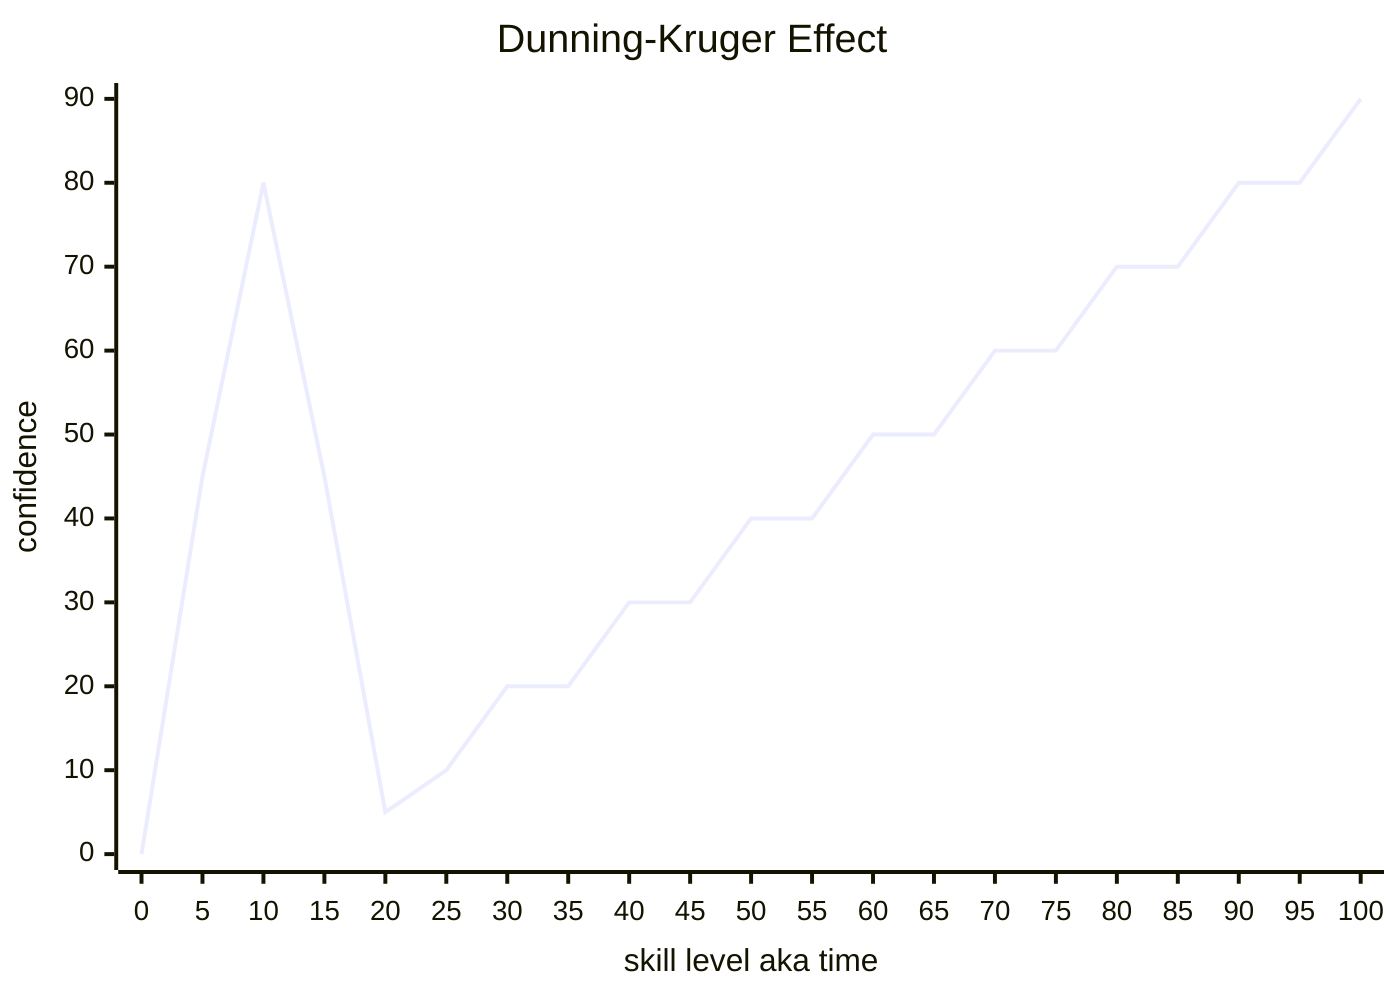 xychart-beta
    title "Dunning-Kruger Effect"
    %%                    1  2   3   4  5   6   7   8   9   10  11  12  13  14  15  16  17  18  19  20  21
    x-axis "skill level aka time" [0, 5, 10, 15, 20, 25, 30, 35, 40, 45, 50, 55, 60, 65, 70, 75, 80, 85, 90, 95, 100]
    y-axis "confidence"
    %%    1  2   3   4   5   6   7   8   9   10  11  12  13  14  15  16  17  18  19  20  21 
    line [0, 45, 80, 45, 5, 10, 20, 20, 30,  30, 40, 40, 50, 50, 60, 60, 70, 70, 80, 80, 90]